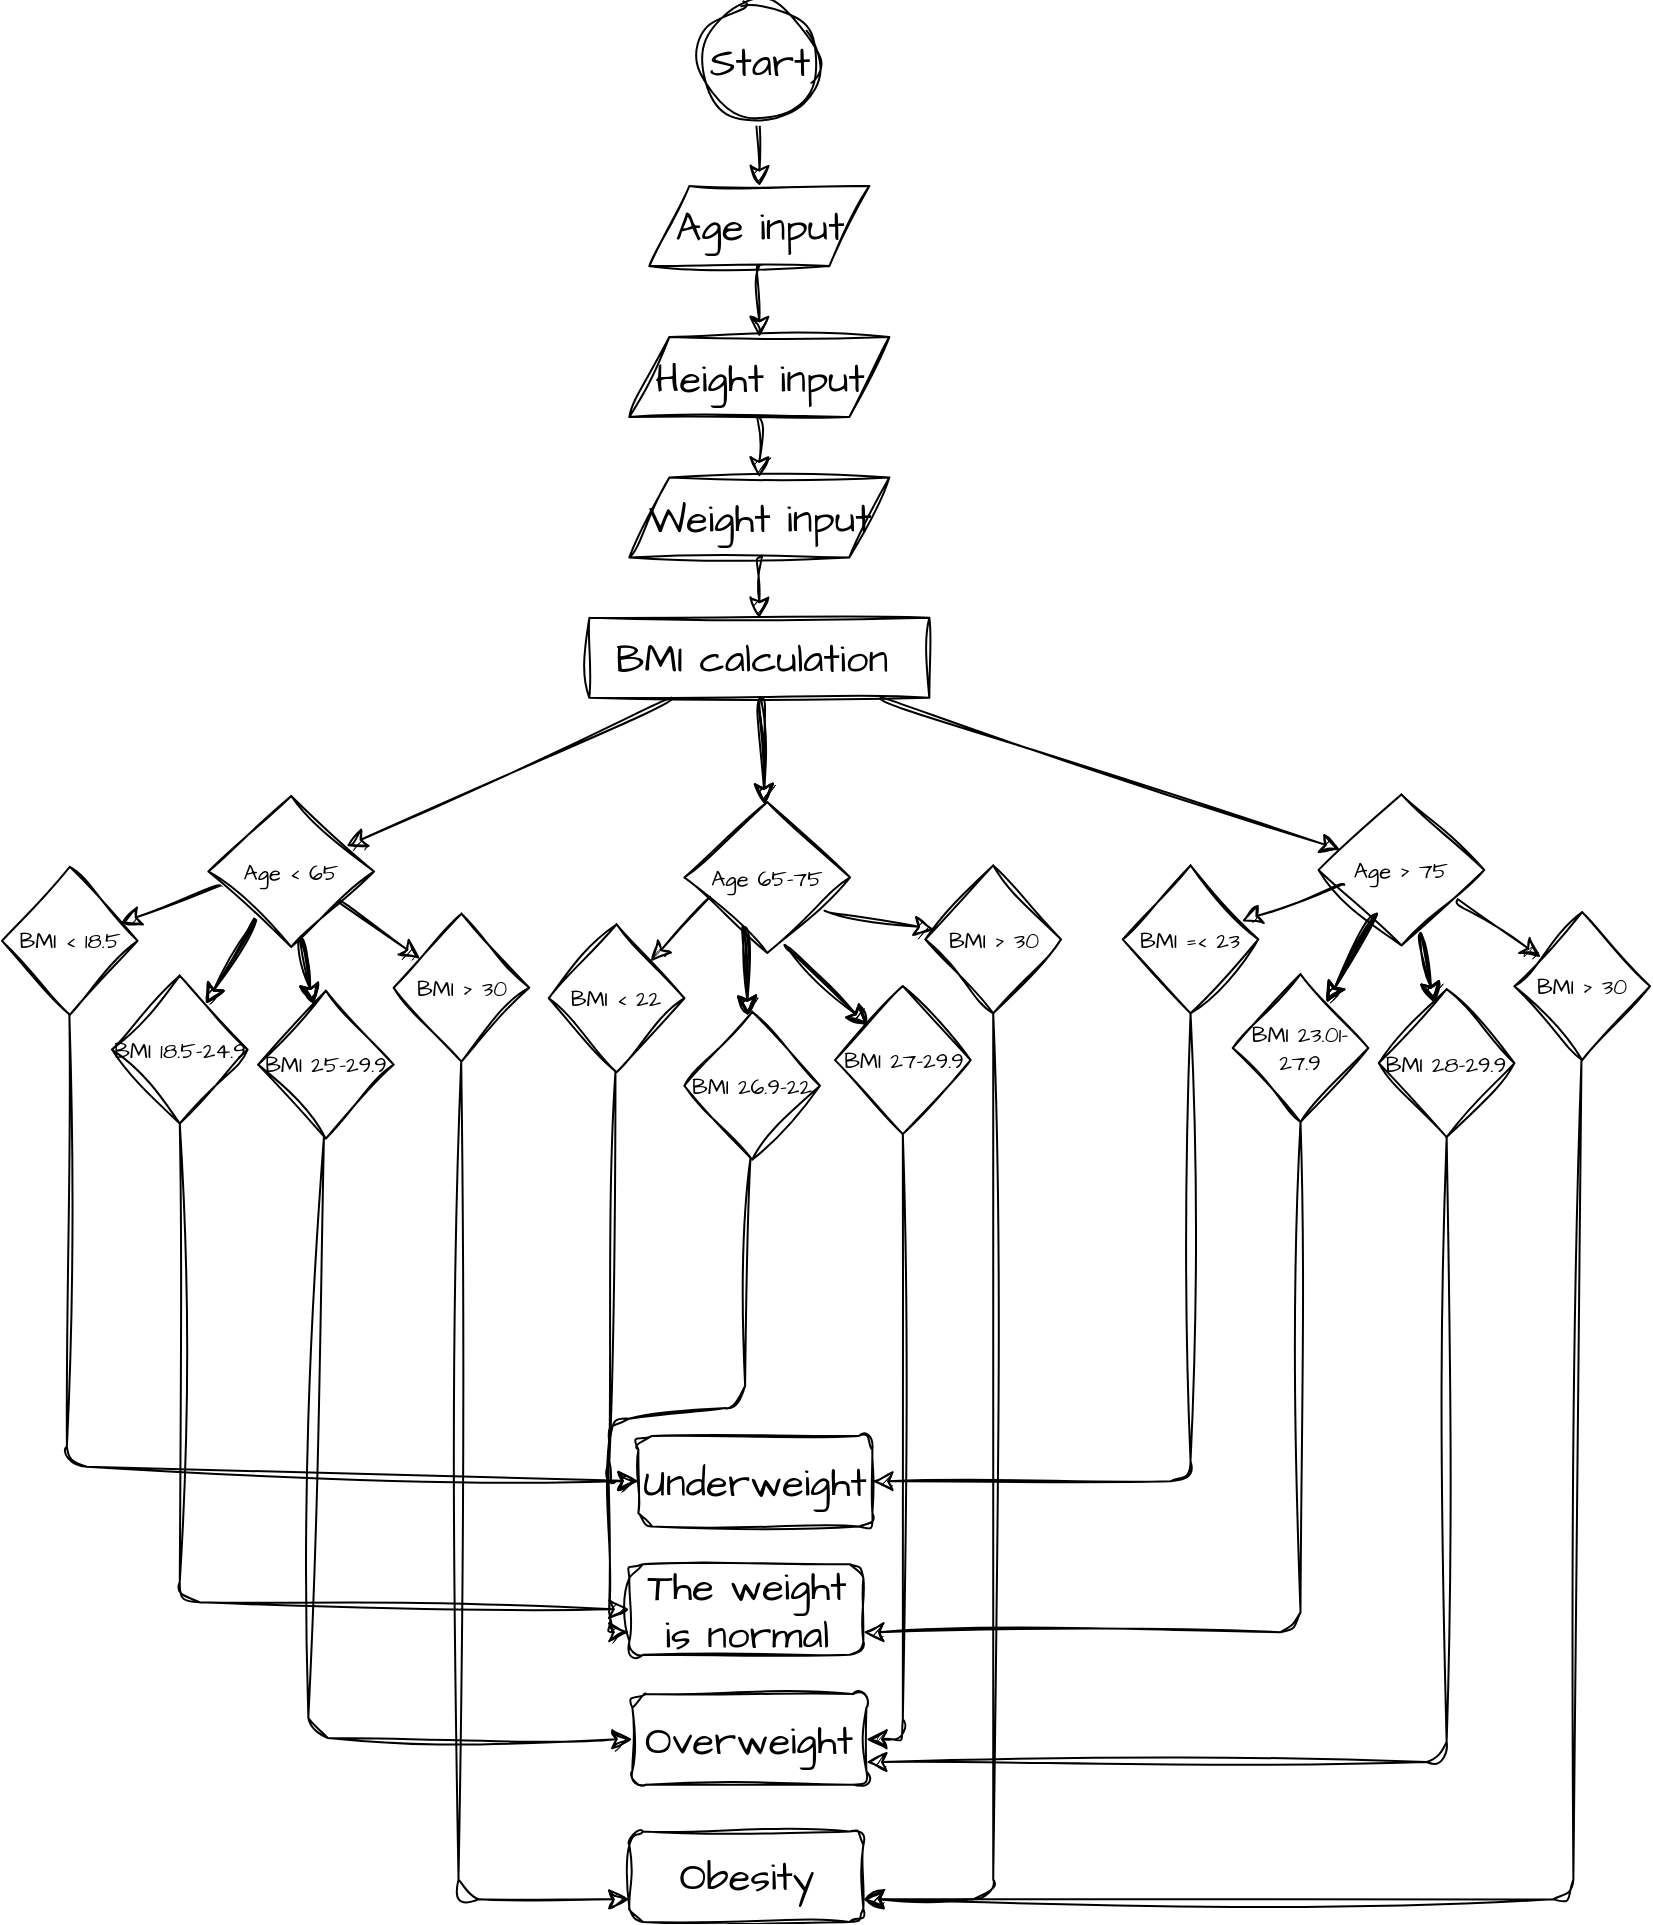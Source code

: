 <mxfile version="21.7.2" type="device">
  <diagram name="Page-1" id="e7e014a7-5840-1c2e-5031-d8a46d1fe8dd">
    <mxGraphModel dx="1593" dy="1827" grid="1" gridSize="10" guides="1" tooltips="1" connect="1" arrows="1" fold="1" page="1" pageScale="1" pageWidth="827" pageHeight="1169" background="none" math="0" shadow="0">
      <root>
        <mxCell id="0" />
        <mxCell id="1" parent="0" />
        <mxCell id="RjY1EiUsMFYyaQ78bKSz-43" value="Age input" style="shape=parallelogram;perimeter=parallelogramPerimeter;whiteSpace=wrap;html=1;fixedSize=1;sketch=1;hachureGap=4;jiggle=2;curveFitting=1;fontFamily=Architects Daughter;fontSource=https%3A%2F%2Ffonts.googleapis.com%2Fcss%3Ffamily%3DArchitects%2BDaughter;fontSize=20;" vertex="1" parent="1">
          <mxGeometry x="1150.667" y="182.057" width="110" height="40" as="geometry" />
        </mxCell>
        <mxCell id="RjY1EiUsMFYyaQ78bKSz-86" style="edgeStyle=none;curved=1;rounded=0;sketch=1;hachureGap=4;jiggle=2;curveFitting=1;orthogonalLoop=1;jettySize=auto;html=1;fontFamily=Architects Daughter;fontSource=https%3A%2F%2Ffonts.googleapis.com%2Fcss%3Ffamily%3DArchitects%2BDaughter;fontSize=16;startSize=8;endSize=8;" edge="1" parent="1" source="RjY1EiUsMFYyaQ78bKSz-78" target="RjY1EiUsMFYyaQ78bKSz-43">
          <mxGeometry relative="1" as="geometry" />
        </mxCell>
        <mxCell id="RjY1EiUsMFYyaQ78bKSz-78" value="Start" style="ellipse;whiteSpace=wrap;html=1;fontSize=20;fontFamily=Architects Daughter;sketch=1;hachureGap=4;jiggle=2;curveFitting=1;fontSource=https%3A%2F%2Ffonts.googleapis.com%2Fcss%3Ffamily%3DArchitects%2BDaughter;" vertex="1" parent="1">
          <mxGeometry x="1175.731" y="90" width="60.256" height="60.377" as="geometry" />
        </mxCell>
        <mxCell id="RjY1EiUsMFYyaQ78bKSz-82" value="Height input" style="shape=parallelogram;perimeter=parallelogramPerimeter;whiteSpace=wrap;html=1;fixedSize=1;sketch=1;hachureGap=4;jiggle=2;curveFitting=1;fontFamily=Architects Daughter;fontSource=https%3A%2F%2Ffonts.googleapis.com%2Fcss%3Ffamily%3DArchitects%2BDaughter;fontSize=20;" vertex="1" parent="1">
          <mxGeometry x="1140.667" y="257.528" width="130" height="40" as="geometry" />
        </mxCell>
        <mxCell id="RjY1EiUsMFYyaQ78bKSz-83" value="" style="edgeStyle=none;curved=1;rounded=0;sketch=1;hachureGap=4;jiggle=2;curveFitting=1;orthogonalLoop=1;jettySize=auto;html=1;fontFamily=Architects Daughter;fontSource=https%3A%2F%2Ffonts.googleapis.com%2Fcss%3Ffamily%3DArchitects%2BDaughter;fontSize=16;startSize=8;endSize=8;" edge="1" parent="1" source="RjY1EiUsMFYyaQ78bKSz-43" target="RjY1EiUsMFYyaQ78bKSz-82">
          <mxGeometry relative="1" as="geometry" />
        </mxCell>
        <mxCell id="RjY1EiUsMFYyaQ78bKSz-84" value="Weight input" style="shape=parallelogram;perimeter=parallelogramPerimeter;whiteSpace=wrap;html=1;fixedSize=1;sketch=1;hachureGap=4;jiggle=2;curveFitting=1;fontFamily=Architects Daughter;fontSource=https%3A%2F%2Ffonts.googleapis.com%2Fcss%3Ffamily%3DArchitects%2BDaughter;fontSize=20;" vertex="1" parent="1">
          <mxGeometry x="1140.667" y="327.717" width="130" height="40" as="geometry" />
        </mxCell>
        <mxCell id="RjY1EiUsMFYyaQ78bKSz-85" value="" style="edgeStyle=none;curved=1;rounded=0;sketch=1;hachureGap=4;jiggle=2;curveFitting=1;orthogonalLoop=1;jettySize=auto;html=1;fontFamily=Architects Daughter;fontSource=https%3A%2F%2Ffonts.googleapis.com%2Fcss%3Ffamily%3DArchitects%2BDaughter;fontSize=16;startSize=8;endSize=8;" edge="1" parent="1" source="RjY1EiUsMFYyaQ78bKSz-82" target="RjY1EiUsMFYyaQ78bKSz-84">
          <mxGeometry relative="1" as="geometry" />
        </mxCell>
        <mxCell id="RjY1EiUsMFYyaQ78bKSz-87" value="BMI calculation&amp;nbsp;" style="whiteSpace=wrap;html=1;fontSize=20;fontFamily=Architects Daughter;sketch=1;hachureGap=4;jiggle=2;curveFitting=1;fontSource=https%3A%2F%2Ffonts.googleapis.com%2Fcss%3Ffamily%3DArchitects%2BDaughter;" vertex="1" parent="1">
          <mxGeometry x="1120.667" y="397.906" width="170" height="40" as="geometry" />
        </mxCell>
        <mxCell id="RjY1EiUsMFYyaQ78bKSz-88" value="" style="edgeStyle=none;curved=1;rounded=0;sketch=1;hachureGap=4;jiggle=2;curveFitting=1;orthogonalLoop=1;jettySize=auto;html=1;fontFamily=Architects Daughter;fontSource=https%3A%2F%2Ffonts.googleapis.com%2Fcss%3Ffamily%3DArchitects%2BDaughter;fontSize=16;startSize=8;endSize=8;" edge="1" parent="1" source="RjY1EiUsMFYyaQ78bKSz-84" target="RjY1EiUsMFYyaQ78bKSz-87">
          <mxGeometry relative="1" as="geometry" />
        </mxCell>
        <mxCell id="RjY1EiUsMFYyaQ78bKSz-98" value="" style="edgeStyle=none;curved=1;rounded=0;sketch=1;hachureGap=4;jiggle=2;curveFitting=1;orthogonalLoop=1;jettySize=auto;html=1;fontFamily=Architects Daughter;fontSource=https%3A%2F%2Ffonts.googleapis.com%2Fcss%3Ffamily%3DArchitects%2BDaughter;fontSize=11;startSize=8;endSize=8;" edge="1" parent="1" target="RjY1EiUsMFYyaQ78bKSz-97">
          <mxGeometry relative="1" as="geometry">
            <mxPoint x="937.71" y="532.186" as="sourcePoint" />
          </mxGeometry>
        </mxCell>
        <mxCell id="RjY1EiUsMFYyaQ78bKSz-106" value="" style="edgeStyle=none;curved=1;rounded=0;sketch=1;hachureGap=4;jiggle=2;curveFitting=1;orthogonalLoop=1;jettySize=auto;html=1;fontFamily=Architects Daughter;fontSource=https%3A%2F%2Ffonts.googleapis.com%2Fcss%3Ffamily%3DArchitects%2BDaughter;fontSize=11;startSize=8;endSize=8;" edge="1" parent="1" target="RjY1EiUsMFYyaQ78bKSz-105">
          <mxGeometry relative="1" as="geometry">
            <mxPoint x="953.998" y="547.023" as="sourcePoint" />
          </mxGeometry>
        </mxCell>
        <mxCell id="RjY1EiUsMFYyaQ78bKSz-107" value="" style="edgeStyle=none;curved=1;rounded=0;sketch=1;hachureGap=4;jiggle=2;curveFitting=1;orthogonalLoop=1;jettySize=auto;html=1;fontFamily=Architects Daughter;fontSource=https%3A%2F%2Ffonts.googleapis.com%2Fcss%3Ffamily%3DArchitects%2BDaughter;fontSize=11;startSize=8;endSize=8;" edge="1" parent="1" target="RjY1EiUsMFYyaQ78bKSz-105">
          <mxGeometry relative="1" as="geometry">
            <mxPoint x="953.998" y="547.023" as="sourcePoint" />
          </mxGeometry>
        </mxCell>
        <mxCell id="RjY1EiUsMFYyaQ78bKSz-108" value="" style="edgeStyle=none;curved=1;rounded=0;sketch=1;hachureGap=4;jiggle=2;curveFitting=1;orthogonalLoop=1;jettySize=auto;html=1;fontFamily=Architects Daughter;fontSource=https%3A%2F%2Ffonts.googleapis.com%2Fcss%3Ffamily%3DArchitects%2BDaughter;fontSize=11;startSize=8;endSize=8;" edge="1" parent="1" target="RjY1EiUsMFYyaQ78bKSz-105">
          <mxGeometry relative="1" as="geometry">
            <mxPoint x="953.998" y="547.023" as="sourcePoint" />
          </mxGeometry>
        </mxCell>
        <mxCell id="RjY1EiUsMFYyaQ78bKSz-111" value="" style="edgeStyle=none;curved=1;rounded=0;sketch=1;hachureGap=4;jiggle=2;curveFitting=1;orthogonalLoop=1;jettySize=auto;html=1;fontFamily=Architects Daughter;fontSource=https%3A%2F%2Ffonts.googleapis.com%2Fcss%3Ffamily%3DArchitects%2BDaughter;fontSize=11;startSize=8;endSize=8;" edge="1" parent="1" target="RjY1EiUsMFYyaQ78bKSz-110">
          <mxGeometry relative="1" as="geometry">
            <mxPoint x="975.559" y="556.733" as="sourcePoint" />
          </mxGeometry>
        </mxCell>
        <mxCell id="RjY1EiUsMFYyaQ78bKSz-112" value="" style="edgeStyle=none;curved=1;rounded=0;sketch=1;hachureGap=4;jiggle=2;curveFitting=1;orthogonalLoop=1;jettySize=auto;html=1;fontFamily=Architects Daughter;fontSource=https%3A%2F%2Ffonts.googleapis.com%2Fcss%3Ffamily%3DArchitects%2BDaughter;fontSize=11;startSize=8;endSize=8;" edge="1" parent="1" target="RjY1EiUsMFYyaQ78bKSz-110">
          <mxGeometry relative="1" as="geometry">
            <mxPoint x="975.559" y="556.733" as="sourcePoint" />
          </mxGeometry>
        </mxCell>
        <mxCell id="RjY1EiUsMFYyaQ78bKSz-113" value="" style="edgeStyle=none;curved=1;rounded=0;sketch=1;hachureGap=4;jiggle=2;curveFitting=1;orthogonalLoop=1;jettySize=auto;html=1;fontFamily=Architects Daughter;fontSource=https%3A%2F%2Ffonts.googleapis.com%2Fcss%3Ffamily%3DArchitects%2BDaughter;fontSize=11;startSize=8;endSize=8;" edge="1" parent="1" target="RjY1EiUsMFYyaQ78bKSz-110">
          <mxGeometry relative="1" as="geometry">
            <mxPoint x="975.559" y="556.733" as="sourcePoint" />
          </mxGeometry>
        </mxCell>
        <mxCell id="RjY1EiUsMFYyaQ78bKSz-115" value="" style="edgeStyle=none;curved=1;rounded=0;sketch=1;hachureGap=4;jiggle=2;curveFitting=1;orthogonalLoop=1;jettySize=auto;html=1;fontFamily=Architects Daughter;fontSource=https%3A%2F%2Ffonts.googleapis.com%2Fcss%3Ffamily%3DArchitects%2BDaughter;fontSize=11;startSize=8;endSize=8;" edge="1" parent="1" target="RjY1EiUsMFYyaQ78bKSz-114">
          <mxGeometry relative="1" as="geometry">
            <mxPoint x="994.62" y="539.369" as="sourcePoint" />
          </mxGeometry>
        </mxCell>
        <mxCell id="RjY1EiUsMFYyaQ78bKSz-89" value="Age &amp;lt; 65" style="rhombus;whiteSpace=wrap;html=1;fontSize=11;fontFamily=Architects Daughter;sketch=1;hachureGap=4;jiggle=2;curveFitting=1;fontSource=https%3A%2F%2Ffonts.googleapis.com%2Fcss%3Ffamily%3DArchitects%2BDaughter;" vertex="1" parent="1">
          <mxGeometry x="930.188" y="486.981" width="82.852" height="75.472" as="geometry" />
        </mxCell>
        <mxCell id="RjY1EiUsMFYyaQ78bKSz-90" value="" style="edgeStyle=none;curved=1;rounded=0;sketch=1;hachureGap=4;jiggle=2;curveFitting=1;orthogonalLoop=1;jettySize=auto;html=1;fontFamily=Architects Daughter;fontSource=https%3A%2F%2Ffonts.googleapis.com%2Fcss%3Ffamily%3DArchitects%2BDaughter;fontSize=16;startSize=8;endSize=8;" edge="1" parent="1" source="RjY1EiUsMFYyaQ78bKSz-87" target="RjY1EiUsMFYyaQ78bKSz-89">
          <mxGeometry relative="1" as="geometry" />
        </mxCell>
        <mxCell id="RjY1EiUsMFYyaQ78bKSz-91" value="Age 65-75" style="rhombus;whiteSpace=wrap;html=1;fontSize=11;fontFamily=Architects Daughter;sketch=1;hachureGap=4;jiggle=2;curveFitting=1;fontSource=https%3A%2F%2Ffonts.googleapis.com%2Fcss%3Ffamily%3DArchitects%2BDaughter;" vertex="1" parent="1">
          <mxGeometry x="1168.199" y="490.0" width="82.852" height="75.472" as="geometry" />
        </mxCell>
        <mxCell id="RjY1EiUsMFYyaQ78bKSz-92" value="" style="edgeStyle=none;curved=1;rounded=0;sketch=1;hachureGap=4;jiggle=2;curveFitting=1;orthogonalLoop=1;jettySize=auto;html=1;fontFamily=Architects Daughter;fontSource=https%3A%2F%2Ffonts.googleapis.com%2Fcss%3Ffamily%3DArchitects%2BDaughter;fontSize=16;startSize=8;endSize=8;" edge="1" parent="1" source="RjY1EiUsMFYyaQ78bKSz-87" target="RjY1EiUsMFYyaQ78bKSz-91">
          <mxGeometry relative="1" as="geometry" />
        </mxCell>
        <mxCell id="RjY1EiUsMFYyaQ78bKSz-93" value="" style="edgeStyle=none;curved=1;rounded=0;sketch=1;hachureGap=4;jiggle=2;curveFitting=1;orthogonalLoop=1;jettySize=auto;html=1;fontFamily=Architects Daughter;fontSource=https%3A%2F%2Ffonts.googleapis.com%2Fcss%3Ffamily%3DArchitects%2BDaughter;fontSize=16;startSize=8;endSize=8;" edge="1" parent="1" source="RjY1EiUsMFYyaQ78bKSz-87" target="RjY1EiUsMFYyaQ78bKSz-91">
          <mxGeometry relative="1" as="geometry" />
        </mxCell>
        <mxCell id="RjY1EiUsMFYyaQ78bKSz-94" value="" style="edgeStyle=none;curved=1;rounded=0;sketch=1;hachureGap=4;jiggle=2;curveFitting=1;orthogonalLoop=1;jettySize=auto;html=1;fontFamily=Architects Daughter;fontSource=https%3A%2F%2Ffonts.googleapis.com%2Fcss%3Ffamily%3DArchitects%2BDaughter;fontSize=16;startSize=8;endSize=8;" edge="1" parent="1" source="RjY1EiUsMFYyaQ78bKSz-87" target="RjY1EiUsMFYyaQ78bKSz-91">
          <mxGeometry relative="1" as="geometry" />
        </mxCell>
        <mxCell id="RjY1EiUsMFYyaQ78bKSz-95" value="Age &amp;gt; 75" style="rhombus;whiteSpace=wrap;html=1;fontSize=11;fontFamily=Architects Daughter;sketch=1;hachureGap=4;jiggle=2;curveFitting=1;fontSource=https%3A%2F%2Ffonts.googleapis.com%2Fcss%3Ffamily%3DArchitects%2BDaughter;" vertex="1" parent="1">
          <mxGeometry x="1485.296" y="486.226" width="82.852" height="75.472" as="geometry" />
        </mxCell>
        <mxCell id="RjY1EiUsMFYyaQ78bKSz-96" value="" style="edgeStyle=none;curved=1;rounded=0;sketch=1;hachureGap=4;jiggle=2;curveFitting=1;orthogonalLoop=1;jettySize=auto;html=1;fontFamily=Architects Daughter;fontSource=https%3A%2F%2Ffonts.googleapis.com%2Fcss%3Ffamily%3DArchitects%2BDaughter;fontSize=16;startSize=8;endSize=8;" edge="1" parent="1" source="RjY1EiUsMFYyaQ78bKSz-87" target="RjY1EiUsMFYyaQ78bKSz-95">
          <mxGeometry relative="1" as="geometry" />
        </mxCell>
        <mxCell id="RjY1EiUsMFYyaQ78bKSz-97" value="BMI &amp;lt; 18.5" style="rhombus;whiteSpace=wrap;html=1;fontSize=11;fontFamily=Architects Daughter;sketch=1;hachureGap=4;jiggle=2;curveFitting=1;fontSource=https%3A%2F%2Ffonts.googleapis.com%2Fcss%3Ffamily%3DArchitects%2BDaughter;" vertex="1" parent="1">
          <mxGeometry x="827" y="522.453" width="67.788" height="73.962" as="geometry" />
        </mxCell>
        <mxCell id="RjY1EiUsMFYyaQ78bKSz-101" value="Underweight" style="rounded=1;whiteSpace=wrap;html=1;sketch=1;hachureGap=4;jiggle=2;curveFitting=1;fontFamily=Architects Daughter;fontSource=https%3A%2F%2Ffonts.googleapis.com%2Fcss%3Ffamily%3DArchitects%2BDaughter;fontSize=20;" vertex="1" parent="1">
          <mxGeometry x="1145.199" y="806.981" width="117" height="45.283" as="geometry" />
        </mxCell>
        <mxCell id="RjY1EiUsMFYyaQ78bKSz-154" style="edgeStyle=none;rounded=1;sketch=1;hachureGap=4;jiggle=2;curveFitting=1;orthogonalLoop=1;jettySize=auto;html=1;fontFamily=Architects Daughter;fontSource=https%3A%2F%2Ffonts.googleapis.com%2Fcss%3Ffamily%3DArchitects%2BDaughter;fontSize=16;startSize=8;endSize=8;entryX=0;entryY=0.5;entryDx=0;entryDy=0;" edge="1" parent="1" source="RjY1EiUsMFYyaQ78bKSz-97" target="RjY1EiUsMFYyaQ78bKSz-101">
          <mxGeometry relative="1" as="geometry">
            <mxPoint x="866.92" y="784.34" as="targetPoint" />
            <Array as="points">
              <mxPoint x="859.388" y="822.075" />
            </Array>
          </mxGeometry>
        </mxCell>
        <mxCell id="RjY1EiUsMFYyaQ78bKSz-102" value="The weight is normal" style="rounded=1;whiteSpace=wrap;html=1;sketch=1;hachureGap=4;jiggle=2;curveFitting=1;fontFamily=Architects Daughter;fontSource=https%3A%2F%2Ffonts.googleapis.com%2Fcss%3Ffamily%3DArchitects%2BDaughter;fontSize=20;" vertex="1" parent="1">
          <mxGeometry x="1140.68" y="871.132" width="117" height="45.283" as="geometry" />
        </mxCell>
        <mxCell id="RjY1EiUsMFYyaQ78bKSz-103" value="Obesity" style="rounded=1;whiteSpace=wrap;html=1;sketch=1;hachureGap=4;jiggle=2;curveFitting=1;fontFamily=Architects Daughter;fontSource=https%3A%2F%2Ffonts.googleapis.com%2Fcss%3Ffamily%3DArchitects%2BDaughter;fontSize=20;" vertex="1" parent="1">
          <mxGeometry x="1140.68" y="1004.717" width="117" height="45.283" as="geometry" />
        </mxCell>
        <mxCell id="RjY1EiUsMFYyaQ78bKSz-104" value="Overweight" style="rounded=1;whiteSpace=wrap;html=1;sketch=1;hachureGap=4;jiggle=2;curveFitting=1;fontFamily=Architects Daughter;fontSource=https%3A%2F%2Ffonts.googleapis.com%2Fcss%3Ffamily%3DArchitects%2BDaughter;fontSize=20;" vertex="1" parent="1">
          <mxGeometry x="1142.186" y="936.038" width="117" height="45.283" as="geometry" />
        </mxCell>
        <mxCell id="RjY1EiUsMFYyaQ78bKSz-143" style="edgeStyle=none;rounded=1;sketch=1;hachureGap=4;jiggle=2;curveFitting=1;orthogonalLoop=1;jettySize=auto;html=1;entryX=0;entryY=0.5;entryDx=0;entryDy=0;fontFamily=Architects Daughter;fontSource=https%3A%2F%2Ffonts.googleapis.com%2Fcss%3Ffamily%3DArchitects%2BDaughter;fontSize=16;startSize=8;endSize=8;" edge="1" parent="1" source="RjY1EiUsMFYyaQ78bKSz-105" target="RjY1EiUsMFYyaQ78bKSz-102">
          <mxGeometry relative="1" as="geometry">
            <Array as="points">
              <mxPoint x="915.878" y="890.0" />
            </Array>
          </mxGeometry>
        </mxCell>
        <mxCell id="RjY1EiUsMFYyaQ78bKSz-105" value="BMI 18.5-24.9" style="rhombus;whiteSpace=wrap;html=1;fontSize=11;fontFamily=Architects Daughter;sketch=1;hachureGap=4;jiggle=2;curveFitting=1;fontSource=https%3A%2F%2Ffonts.googleapis.com%2Fcss%3Ffamily%3DArchitects%2BDaughter;" vertex="1" parent="1">
          <mxGeometry x="881.984" y="576.792" width="67.788" height="73.962" as="geometry" />
        </mxCell>
        <mxCell id="RjY1EiUsMFYyaQ78bKSz-144" style="edgeStyle=none;rounded=1;sketch=1;hachureGap=4;jiggle=2;curveFitting=1;orthogonalLoop=1;jettySize=auto;html=1;entryX=0;entryY=0.5;entryDx=0;entryDy=0;fontFamily=Architects Daughter;fontSource=https%3A%2F%2Ffonts.googleapis.com%2Fcss%3Ffamily%3DArchitects%2BDaughter;fontSize=16;startSize=8;endSize=8;" edge="1" parent="1" source="RjY1EiUsMFYyaQ78bKSz-110" target="RjY1EiUsMFYyaQ78bKSz-104">
          <mxGeometry relative="1" as="geometry">
            <Array as="points">
              <mxPoint x="979.899" y="957.925" />
            </Array>
          </mxGeometry>
        </mxCell>
        <mxCell id="RjY1EiUsMFYyaQ78bKSz-110" value="BMI 25-29.9" style="rhombus;whiteSpace=wrap;html=1;fontSize=11;fontFamily=Architects Daughter;sketch=1;hachureGap=4;jiggle=2;curveFitting=1;fontSource=https%3A%2F%2Ffonts.googleapis.com%2Fcss%3Ffamily%3DArchitects%2BDaughter;" vertex="1" parent="1">
          <mxGeometry x="955.044" y="584.34" width="67.788" height="73.962" as="geometry" />
        </mxCell>
        <mxCell id="RjY1EiUsMFYyaQ78bKSz-145" style="edgeStyle=none;rounded=1;sketch=1;hachureGap=4;jiggle=2;curveFitting=1;orthogonalLoop=1;jettySize=auto;html=1;entryX=0;entryY=0.75;entryDx=0;entryDy=0;fontFamily=Architects Daughter;fontSource=https%3A%2F%2Ffonts.googleapis.com%2Fcss%3Ffamily%3DArchitects%2BDaughter;fontSize=16;startSize=8;endSize=8;" edge="1" parent="1" source="RjY1EiUsMFYyaQ78bKSz-114" target="RjY1EiUsMFYyaQ78bKSz-103">
          <mxGeometry relative="1" as="geometry">
            <Array as="points">
              <mxPoint x="1055.219" y="1038.679" />
            </Array>
          </mxGeometry>
        </mxCell>
        <mxCell id="RjY1EiUsMFYyaQ78bKSz-114" value="BMI &amp;gt; 30" style="rhombus;whiteSpace=wrap;html=1;fontSize=11;fontFamily=Architects Daughter;sketch=1;hachureGap=4;jiggle=2;curveFitting=1;fontSource=https%3A%2F%2Ffonts.googleapis.com%2Fcss%3Ffamily%3DArchitects%2BDaughter;" vertex="1" parent="1">
          <mxGeometry x="1022.832" y="545.849" width="67.788" height="73.962" as="geometry" />
        </mxCell>
        <mxCell id="RjY1EiUsMFYyaQ78bKSz-116" value="" style="edgeStyle=none;curved=1;rounded=0;sketch=1;hachureGap=4;jiggle=2;curveFitting=1;orthogonalLoop=1;jettySize=auto;html=1;fontFamily=Architects Daughter;fontSource=https%3A%2F%2Ffonts.googleapis.com%2Fcss%3Ffamily%3DArchitects%2BDaughter;fontSize=11;startSize=8;endSize=8;" edge="1" parent="1" target="RjY1EiUsMFYyaQ78bKSz-124">
          <mxGeometry relative="1" as="geometry">
            <mxPoint x="1181.004" y="537.547" as="sourcePoint" />
          </mxGeometry>
        </mxCell>
        <mxCell id="RjY1EiUsMFYyaQ78bKSz-117" value="" style="edgeStyle=none;curved=1;rounded=0;sketch=1;hachureGap=4;jiggle=2;curveFitting=1;orthogonalLoop=1;jettySize=auto;html=1;fontFamily=Architects Daughter;fontSource=https%3A%2F%2Ffonts.googleapis.com%2Fcss%3Ffamily%3DArchitects%2BDaughter;fontSize=11;startSize=8;endSize=8;" edge="1" parent="1" target="RjY1EiUsMFYyaQ78bKSz-125">
          <mxGeometry relative="1" as="geometry">
            <mxPoint x="1197.574" y="552.642" as="sourcePoint" />
          </mxGeometry>
        </mxCell>
        <mxCell id="RjY1EiUsMFYyaQ78bKSz-118" value="" style="edgeStyle=none;curved=1;rounded=0;sketch=1;hachureGap=4;jiggle=2;curveFitting=1;orthogonalLoop=1;jettySize=auto;html=1;fontFamily=Architects Daughter;fontSource=https%3A%2F%2Ffonts.googleapis.com%2Fcss%3Ffamily%3DArchitects%2BDaughter;fontSize=11;startSize=8;endSize=8;" edge="1" parent="1" target="RjY1EiUsMFYyaQ78bKSz-125">
          <mxGeometry relative="1" as="geometry">
            <mxPoint x="1197.574" y="552.642" as="sourcePoint" />
          </mxGeometry>
        </mxCell>
        <mxCell id="RjY1EiUsMFYyaQ78bKSz-119" value="" style="edgeStyle=none;curved=1;rounded=0;sketch=1;hachureGap=4;jiggle=2;curveFitting=1;orthogonalLoop=1;jettySize=auto;html=1;fontFamily=Architects Daughter;fontSource=https%3A%2F%2Ffonts.googleapis.com%2Fcss%3Ffamily%3DArchitects%2BDaughter;fontSize=11;startSize=8;endSize=8;" edge="1" parent="1" target="RjY1EiUsMFYyaQ78bKSz-125">
          <mxGeometry relative="1" as="geometry">
            <mxPoint x="1197.574" y="552.642" as="sourcePoint" />
          </mxGeometry>
        </mxCell>
        <mxCell id="RjY1EiUsMFYyaQ78bKSz-120" value="" style="edgeStyle=none;curved=1;rounded=0;sketch=1;hachureGap=4;jiggle=2;curveFitting=1;orthogonalLoop=1;jettySize=auto;html=1;fontFamily=Architects Daughter;fontSource=https%3A%2F%2Ffonts.googleapis.com%2Fcss%3Ffamily%3DArchitects%2BDaughter;fontSize=11;startSize=8;endSize=8;" edge="1" parent="1" target="RjY1EiUsMFYyaQ78bKSz-126">
          <mxGeometry relative="1" as="geometry">
            <mxPoint x="1218.664" y="561.698" as="sourcePoint" />
          </mxGeometry>
        </mxCell>
        <mxCell id="RjY1EiUsMFYyaQ78bKSz-121" value="" style="edgeStyle=none;curved=1;rounded=0;sketch=1;hachureGap=4;jiggle=2;curveFitting=1;orthogonalLoop=1;jettySize=auto;html=1;fontFamily=Architects Daughter;fontSource=https%3A%2F%2Ffonts.googleapis.com%2Fcss%3Ffamily%3DArchitects%2BDaughter;fontSize=11;startSize=8;endSize=8;" edge="1" parent="1" target="RjY1EiUsMFYyaQ78bKSz-126">
          <mxGeometry relative="1" as="geometry">
            <mxPoint x="1218.664" y="561.698" as="sourcePoint" />
          </mxGeometry>
        </mxCell>
        <mxCell id="RjY1EiUsMFYyaQ78bKSz-122" value="" style="edgeStyle=none;curved=1;rounded=0;sketch=1;hachureGap=4;jiggle=2;curveFitting=1;orthogonalLoop=1;jettySize=auto;html=1;fontFamily=Architects Daughter;fontSource=https%3A%2F%2Ffonts.googleapis.com%2Fcss%3Ffamily%3DArchitects%2BDaughter;fontSize=11;startSize=8;endSize=8;" edge="1" parent="1" target="RjY1EiUsMFYyaQ78bKSz-126">
          <mxGeometry relative="1" as="geometry">
            <mxPoint x="1218.664" y="561.698" as="sourcePoint" />
          </mxGeometry>
        </mxCell>
        <mxCell id="RjY1EiUsMFYyaQ78bKSz-123" value="" style="edgeStyle=none;curved=1;rounded=0;sketch=1;hachureGap=4;jiggle=2;curveFitting=1;orthogonalLoop=1;jettySize=auto;html=1;fontFamily=Architects Daughter;fontSource=https%3A%2F%2Ffonts.googleapis.com%2Fcss%3Ffamily%3DArchitects%2BDaughter;fontSize=11;startSize=8;endSize=8;" edge="1" parent="1" target="RjY1EiUsMFYyaQ78bKSz-127">
          <mxGeometry relative="1" as="geometry">
            <mxPoint x="1238.247" y="544.34" as="sourcePoint" />
          </mxGeometry>
        </mxCell>
        <mxCell id="RjY1EiUsMFYyaQ78bKSz-161" style="edgeStyle=none;rounded=1;sketch=1;hachureGap=4;jiggle=2;curveFitting=1;orthogonalLoop=1;jettySize=auto;html=1;entryX=0;entryY=0.5;entryDx=0;entryDy=0;fontFamily=Architects Daughter;fontSource=https%3A%2F%2Ffonts.googleapis.com%2Fcss%3Ffamily%3DArchitects%2BDaughter;fontSize=16;startSize=8;endSize=8;" edge="1" parent="1" source="RjY1EiUsMFYyaQ78bKSz-124" target="RjY1EiUsMFYyaQ78bKSz-101">
          <mxGeometry relative="1" as="geometry">
            <Array as="points">
              <mxPoint x="1130.539" y="829.623" />
            </Array>
          </mxGeometry>
        </mxCell>
        <mxCell id="RjY1EiUsMFYyaQ78bKSz-124" value="BMI &amp;lt; 22" style="rhombus;whiteSpace=wrap;html=1;fontSize=11;fontFamily=Architects Daughter;sketch=1;hachureGap=4;jiggle=2;curveFitting=1;fontSource=https%3A%2F%2Ffonts.googleapis.com%2Fcss%3Ffamily%3DArchitects%2BDaughter;" vertex="1" parent="1">
          <mxGeometry x="1100.411" y="551.132" width="67.788" height="73.962" as="geometry" />
        </mxCell>
        <mxCell id="RjY1EiUsMFYyaQ78bKSz-162" style="edgeStyle=none;rounded=1;sketch=1;hachureGap=4;jiggle=2;curveFitting=1;orthogonalLoop=1;jettySize=auto;html=1;entryX=0;entryY=0.75;entryDx=0;entryDy=0;fontFamily=Architects Daughter;fontSource=https%3A%2F%2Ffonts.googleapis.com%2Fcss%3Ffamily%3DArchitects%2BDaughter;fontSize=16;startSize=8;endSize=8;" edge="1" parent="1" source="RjY1EiUsMFYyaQ78bKSz-125" target="RjY1EiUsMFYyaQ78bKSz-102">
          <mxGeometry relative="1" as="geometry">
            <Array as="points">
              <mxPoint x="1198.327" y="791.887" />
              <mxPoint x="1130.539" y="799.434" />
              <mxPoint x="1130.539" y="905.094" />
            </Array>
          </mxGeometry>
        </mxCell>
        <mxCell id="RjY1EiUsMFYyaQ78bKSz-125" value="BMI 26.9-22" style="rhombus;whiteSpace=wrap;html=1;fontSize=11;fontFamily=Architects Daughter;sketch=1;hachureGap=4;jiggle=2;curveFitting=1;fontSource=https%3A%2F%2Ffonts.googleapis.com%2Fcss%3Ffamily%3DArchitects%2BDaughter;" vertex="1" parent="1">
          <mxGeometry x="1168.199" y="594.906" width="67.788" height="73.962" as="geometry" />
        </mxCell>
        <mxCell id="RjY1EiUsMFYyaQ78bKSz-163" style="edgeStyle=none;rounded=1;sketch=1;hachureGap=4;jiggle=2;curveFitting=1;orthogonalLoop=1;jettySize=auto;html=1;entryX=1;entryY=0.5;entryDx=0;entryDy=0;fontFamily=Architects Daughter;fontSource=https%3A%2F%2Ffonts.googleapis.com%2Fcss%3Ffamily%3DArchitects%2BDaughter;fontSize=16;startSize=8;endSize=8;" edge="1" parent="1" source="RjY1EiUsMFYyaQ78bKSz-126" target="RjY1EiUsMFYyaQ78bKSz-104">
          <mxGeometry relative="1" as="geometry">
            <Array as="points">
              <mxPoint x="1277.413" y="958.679" />
            </Array>
          </mxGeometry>
        </mxCell>
        <mxCell id="RjY1EiUsMFYyaQ78bKSz-126" value="BMI 27-29.9" style="rhombus;whiteSpace=wrap;html=1;fontSize=11;fontFamily=Architects Daughter;sketch=1;hachureGap=4;jiggle=2;curveFitting=1;fontSource=https%3A%2F%2Ffonts.googleapis.com%2Fcss%3Ffamily%3DArchitects%2BDaughter;" vertex="1" parent="1">
          <mxGeometry x="1243.519" y="582.075" width="67.788" height="73.962" as="geometry" />
        </mxCell>
        <mxCell id="RjY1EiUsMFYyaQ78bKSz-165" style="edgeStyle=none;rounded=1;sketch=1;hachureGap=4;jiggle=2;curveFitting=1;orthogonalLoop=1;jettySize=auto;html=1;entryX=1;entryY=0.75;entryDx=0;entryDy=0;fontFamily=Architects Daughter;fontSource=https%3A%2F%2Ffonts.googleapis.com%2Fcss%3Ffamily%3DArchitects%2BDaughter;fontSize=16;startSize=8;endSize=8;" edge="1" parent="1" source="RjY1EiUsMFYyaQ78bKSz-127" target="RjY1EiUsMFYyaQ78bKSz-103">
          <mxGeometry relative="1" as="geometry">
            <Array as="points">
              <mxPoint x="1322.605" y="1038.679" />
            </Array>
          </mxGeometry>
        </mxCell>
        <mxCell id="RjY1EiUsMFYyaQ78bKSz-127" value="BMI &amp;gt; 30" style="rhombus;whiteSpace=wrap;html=1;fontSize=11;fontFamily=Architects Daughter;sketch=1;hachureGap=4;jiggle=2;curveFitting=1;fontSource=https%3A%2F%2Ffonts.googleapis.com%2Fcss%3Ffamily%3DArchitects%2BDaughter;" vertex="1" parent="1">
          <mxGeometry x="1288.711" y="521.698" width="67.788" height="73.962" as="geometry" />
        </mxCell>
        <mxCell id="RjY1EiUsMFYyaQ78bKSz-129" value="" style="edgeStyle=none;curved=1;rounded=0;sketch=1;hachureGap=4;jiggle=2;curveFitting=1;orthogonalLoop=1;jettySize=auto;html=1;fontFamily=Architects Daughter;fontSource=https%3A%2F%2Ffonts.googleapis.com%2Fcss%3Ffamily%3DArchitects%2BDaughter;fontSize=11;startSize=8;endSize=8;" edge="1" parent="1" target="RjY1EiUsMFYyaQ78bKSz-137">
          <mxGeometry relative="1" as="geometry">
            <mxPoint x="1498.09" y="531.432" as="sourcePoint" />
          </mxGeometry>
        </mxCell>
        <mxCell id="RjY1EiUsMFYyaQ78bKSz-130" value="" style="edgeStyle=none;curved=1;rounded=0;sketch=1;hachureGap=4;jiggle=2;curveFitting=1;orthogonalLoop=1;jettySize=auto;html=1;fontFamily=Architects Daughter;fontSource=https%3A%2F%2Ffonts.googleapis.com%2Fcss%3Ffamily%3DArchitects%2BDaughter;fontSize=11;startSize=8;endSize=8;" edge="1" parent="1" target="RjY1EiUsMFYyaQ78bKSz-138">
          <mxGeometry relative="1" as="geometry">
            <mxPoint x="1514.378" y="546.268" as="sourcePoint" />
          </mxGeometry>
        </mxCell>
        <mxCell id="RjY1EiUsMFYyaQ78bKSz-131" value="" style="edgeStyle=none;curved=1;rounded=0;sketch=1;hachureGap=4;jiggle=2;curveFitting=1;orthogonalLoop=1;jettySize=auto;html=1;fontFamily=Architects Daughter;fontSource=https%3A%2F%2Ffonts.googleapis.com%2Fcss%3Ffamily%3DArchitects%2BDaughter;fontSize=11;startSize=8;endSize=8;" edge="1" parent="1" target="RjY1EiUsMFYyaQ78bKSz-138">
          <mxGeometry relative="1" as="geometry">
            <mxPoint x="1514.378" y="546.268" as="sourcePoint" />
          </mxGeometry>
        </mxCell>
        <mxCell id="RjY1EiUsMFYyaQ78bKSz-132" value="" style="edgeStyle=none;curved=1;rounded=0;sketch=1;hachureGap=4;jiggle=2;curveFitting=1;orthogonalLoop=1;jettySize=auto;html=1;fontFamily=Architects Daughter;fontSource=https%3A%2F%2Ffonts.googleapis.com%2Fcss%3Ffamily%3DArchitects%2BDaughter;fontSize=11;startSize=8;endSize=8;" edge="1" parent="1" target="RjY1EiUsMFYyaQ78bKSz-138">
          <mxGeometry relative="1" as="geometry">
            <mxPoint x="1514.378" y="546.268" as="sourcePoint" />
          </mxGeometry>
        </mxCell>
        <mxCell id="RjY1EiUsMFYyaQ78bKSz-133" value="" style="edgeStyle=none;curved=1;rounded=0;sketch=1;hachureGap=4;jiggle=2;curveFitting=1;orthogonalLoop=1;jettySize=auto;html=1;fontFamily=Architects Daughter;fontSource=https%3A%2F%2Ffonts.googleapis.com%2Fcss%3Ffamily%3DArchitects%2BDaughter;fontSize=11;startSize=8;endSize=8;" edge="1" parent="1" target="RjY1EiUsMFYyaQ78bKSz-139">
          <mxGeometry relative="1" as="geometry">
            <mxPoint x="1535.939" y="555.978" as="sourcePoint" />
          </mxGeometry>
        </mxCell>
        <mxCell id="RjY1EiUsMFYyaQ78bKSz-134" value="" style="edgeStyle=none;curved=1;rounded=0;sketch=1;hachureGap=4;jiggle=2;curveFitting=1;orthogonalLoop=1;jettySize=auto;html=1;fontFamily=Architects Daughter;fontSource=https%3A%2F%2Ffonts.googleapis.com%2Fcss%3Ffamily%3DArchitects%2BDaughter;fontSize=11;startSize=8;endSize=8;" edge="1" parent="1" target="RjY1EiUsMFYyaQ78bKSz-139">
          <mxGeometry relative="1" as="geometry">
            <mxPoint x="1535.939" y="555.978" as="sourcePoint" />
          </mxGeometry>
        </mxCell>
        <mxCell id="RjY1EiUsMFYyaQ78bKSz-135" value="" style="edgeStyle=none;curved=1;rounded=0;sketch=1;hachureGap=4;jiggle=2;curveFitting=1;orthogonalLoop=1;jettySize=auto;html=1;fontFamily=Architects Daughter;fontSource=https%3A%2F%2Ffonts.googleapis.com%2Fcss%3Ffamily%3DArchitects%2BDaughter;fontSize=11;startSize=8;endSize=8;" edge="1" parent="1" target="RjY1EiUsMFYyaQ78bKSz-139">
          <mxGeometry relative="1" as="geometry">
            <mxPoint x="1535.939" y="555.978" as="sourcePoint" />
          </mxGeometry>
        </mxCell>
        <mxCell id="RjY1EiUsMFYyaQ78bKSz-136" value="" style="edgeStyle=none;curved=1;rounded=0;sketch=1;hachureGap=4;jiggle=2;curveFitting=1;orthogonalLoop=1;jettySize=auto;html=1;fontFamily=Architects Daughter;fontSource=https%3A%2F%2Ffonts.googleapis.com%2Fcss%3Ffamily%3DArchitects%2BDaughter;fontSize=11;startSize=8;endSize=8;" edge="1" parent="1" target="RjY1EiUsMFYyaQ78bKSz-140">
          <mxGeometry relative="1" as="geometry">
            <mxPoint x="1555.001" y="538.614" as="sourcePoint" />
          </mxGeometry>
        </mxCell>
        <mxCell id="RjY1EiUsMFYyaQ78bKSz-166" style="edgeStyle=none;rounded=1;sketch=1;hachureGap=4;jiggle=2;curveFitting=1;orthogonalLoop=1;jettySize=auto;html=1;entryX=1;entryY=0.5;entryDx=0;entryDy=0;fontFamily=Architects Daughter;fontSource=https%3A%2F%2Ffonts.googleapis.com%2Fcss%3Ffamily%3DArchitects%2BDaughter;fontSize=16;startSize=8;endSize=8;" edge="1" parent="1" source="RjY1EiUsMFYyaQ78bKSz-137" target="RjY1EiUsMFYyaQ78bKSz-101">
          <mxGeometry relative="1" as="geometry">
            <Array as="points">
              <mxPoint x="1421.274" y="829.623" />
            </Array>
          </mxGeometry>
        </mxCell>
        <mxCell id="RjY1EiUsMFYyaQ78bKSz-137" value="BMI =&amp;lt; 23" style="rhombus;whiteSpace=wrap;html=1;fontSize=11;fontFamily=Architects Daughter;sketch=1;hachureGap=4;jiggle=2;curveFitting=1;fontSource=https%3A%2F%2Ffonts.googleapis.com%2Fcss%3Ffamily%3DArchitects%2BDaughter;" vertex="1" parent="1">
          <mxGeometry x="1387.38" y="521.698" width="67.788" height="73.962" as="geometry" />
        </mxCell>
        <mxCell id="RjY1EiUsMFYyaQ78bKSz-167" style="edgeStyle=none;rounded=1;sketch=1;hachureGap=4;jiggle=2;curveFitting=1;orthogonalLoop=1;jettySize=auto;html=1;entryX=1;entryY=0.75;entryDx=0;entryDy=0;fontFamily=Architects Daughter;fontSource=https%3A%2F%2Ffonts.googleapis.com%2Fcss%3Ffamily%3DArchitects%2BDaughter;fontSize=16;startSize=8;endSize=8;" edge="1" parent="1" source="RjY1EiUsMFYyaQ78bKSz-138" target="RjY1EiUsMFYyaQ78bKSz-102">
          <mxGeometry relative="1" as="geometry">
            <Array as="points">
              <mxPoint x="1476.258" y="905.094" />
            </Array>
          </mxGeometry>
        </mxCell>
        <mxCell id="RjY1EiUsMFYyaQ78bKSz-138" value="BMI 23.01-27.9" style="rhombus;whiteSpace=wrap;html=1;fontSize=11;fontFamily=Architects Daughter;sketch=1;hachureGap=4;jiggle=2;curveFitting=1;fontSource=https%3A%2F%2Ffonts.googleapis.com%2Fcss%3Ffamily%3DArchitects%2BDaughter;" vertex="1" parent="1">
          <mxGeometry x="1442.364" y="576.038" width="67.788" height="73.962" as="geometry" />
        </mxCell>
        <mxCell id="RjY1EiUsMFYyaQ78bKSz-168" style="edgeStyle=none;rounded=1;sketch=1;hachureGap=4;jiggle=2;curveFitting=1;orthogonalLoop=1;jettySize=auto;html=1;entryX=1;entryY=0.75;entryDx=0;entryDy=0;fontFamily=Architects Daughter;fontSource=https%3A%2F%2Ffonts.googleapis.com%2Fcss%3Ffamily%3DArchitects%2BDaughter;fontSize=16;startSize=8;endSize=8;" edge="1" parent="1" source="RjY1EiUsMFYyaQ78bKSz-139" target="RjY1EiUsMFYyaQ78bKSz-104">
          <mxGeometry relative="1" as="geometry">
            <Array as="points">
              <mxPoint x="1549.318" y="970.0" />
            </Array>
          </mxGeometry>
        </mxCell>
        <mxCell id="RjY1EiUsMFYyaQ78bKSz-139" value="BMI 28-29.9" style="rhombus;whiteSpace=wrap;html=1;fontSize=11;fontFamily=Architects Daughter;sketch=1;hachureGap=4;jiggle=2;curveFitting=1;fontSource=https%3A%2F%2Ffonts.googleapis.com%2Fcss%3Ffamily%3DArchitects%2BDaughter;" vertex="1" parent="1">
          <mxGeometry x="1515.424" y="583.585" width="67.788" height="73.962" as="geometry" />
        </mxCell>
        <mxCell id="RjY1EiUsMFYyaQ78bKSz-169" style="edgeStyle=none;rounded=1;sketch=1;hachureGap=4;jiggle=2;curveFitting=1;orthogonalLoop=1;jettySize=auto;html=1;entryX=1;entryY=0.75;entryDx=0;entryDy=0;fontFamily=Architects Daughter;fontSource=https%3A%2F%2Ffonts.googleapis.com%2Fcss%3Ffamily%3DArchitects%2BDaughter;fontSize=16;startSize=8;endSize=8;" edge="1" parent="1" source="RjY1EiUsMFYyaQ78bKSz-140" target="RjY1EiUsMFYyaQ78bKSz-103">
          <mxGeometry relative="1" as="geometry">
            <Array as="points">
              <mxPoint x="1612.587" y="1038.679" />
            </Array>
          </mxGeometry>
        </mxCell>
        <mxCell id="RjY1EiUsMFYyaQ78bKSz-140" value="BMI &amp;gt; 30" style="rhombus;whiteSpace=wrap;html=1;fontSize=11;fontFamily=Architects Daughter;sketch=1;hachureGap=4;jiggle=2;curveFitting=1;fontSource=https%3A%2F%2Ffonts.googleapis.com%2Fcss%3Ffamily%3DArchitects%2BDaughter;" vertex="1" parent="1">
          <mxGeometry x="1583.212" y="545.094" width="67.788" height="73.962" as="geometry" />
        </mxCell>
      </root>
    </mxGraphModel>
  </diagram>
</mxfile>
